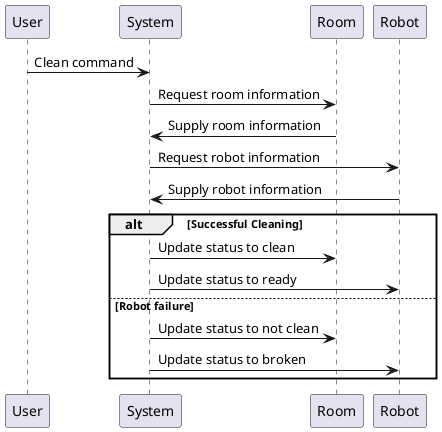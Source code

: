 @startuml
User -> System : Clean command
System -> Room : Request room information
Room -> System : Supply room information
System -> Robot : Request robot information
Robot -> System : Supply robot information
alt Successful Cleaning
    System -> Room : Update status to clean
    System -> Robot : Update status to ready
else Robot failure
    System -> Room : Update status to not clean
    System -> Robot : Update status to broken
end

@enduml